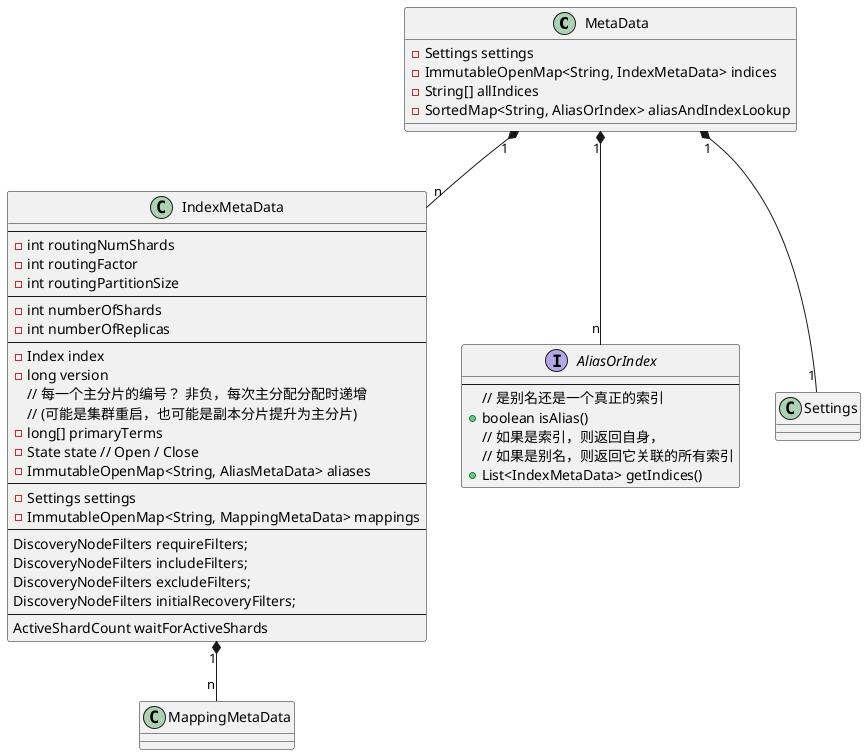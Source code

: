 @startuml

class MetaData{
    -Settings settings
    -ImmutableOpenMap<String, IndexMetaData> indices
    -String[] allIndices
    -SortedMap<String, AliasOrIndex> aliasAndIndexLookup
}

class IndexMetaData{
    ---
    -int routingNumShards
    -int routingFactor
    -int routingPartitionSize
    ---
    -int numberOfShards
    -int numberOfReplicas
    ---
    -Index index
    -long version
    // 每一个主分片的编号？ 非负，每次主分配分配时递增
    // (可能是集群重启，也可能是副本分片提升为主分片)
    -long[] primaryTerms
    -State state // Open / Close
    -ImmutableOpenMap<String, AliasMetaData> aliases
    ---
    -Settings settings
    -ImmutableOpenMap<String, MappingMetaData> mappings
    ---
    DiscoveryNodeFilters requireFilters;
    DiscoveryNodeFilters includeFilters;
    DiscoveryNodeFilters excludeFilters;
    DiscoveryNodeFilters initialRecoveryFilters;
    ---
    ActiveShardCount waitForActiveShards
}

interface AliasOrIndex{
    ---
    // 是别名还是一个真正的索引
    +boolean isAlias()
    // 如果是索引，则返回自身，
    // 如果是别名，则返回它关联的所有索引
    +List<IndexMetaData> getIndices()
}

class Settings{

}

class MappingMetaData{

}

MetaData "1" *-- "1" Settings
MetaData "1" *-- "n" IndexMetaData
MetaData "1" *-- "n" AliasOrIndex
IndexMetaData "1" *-- "n" MappingMetaData
@enduml
